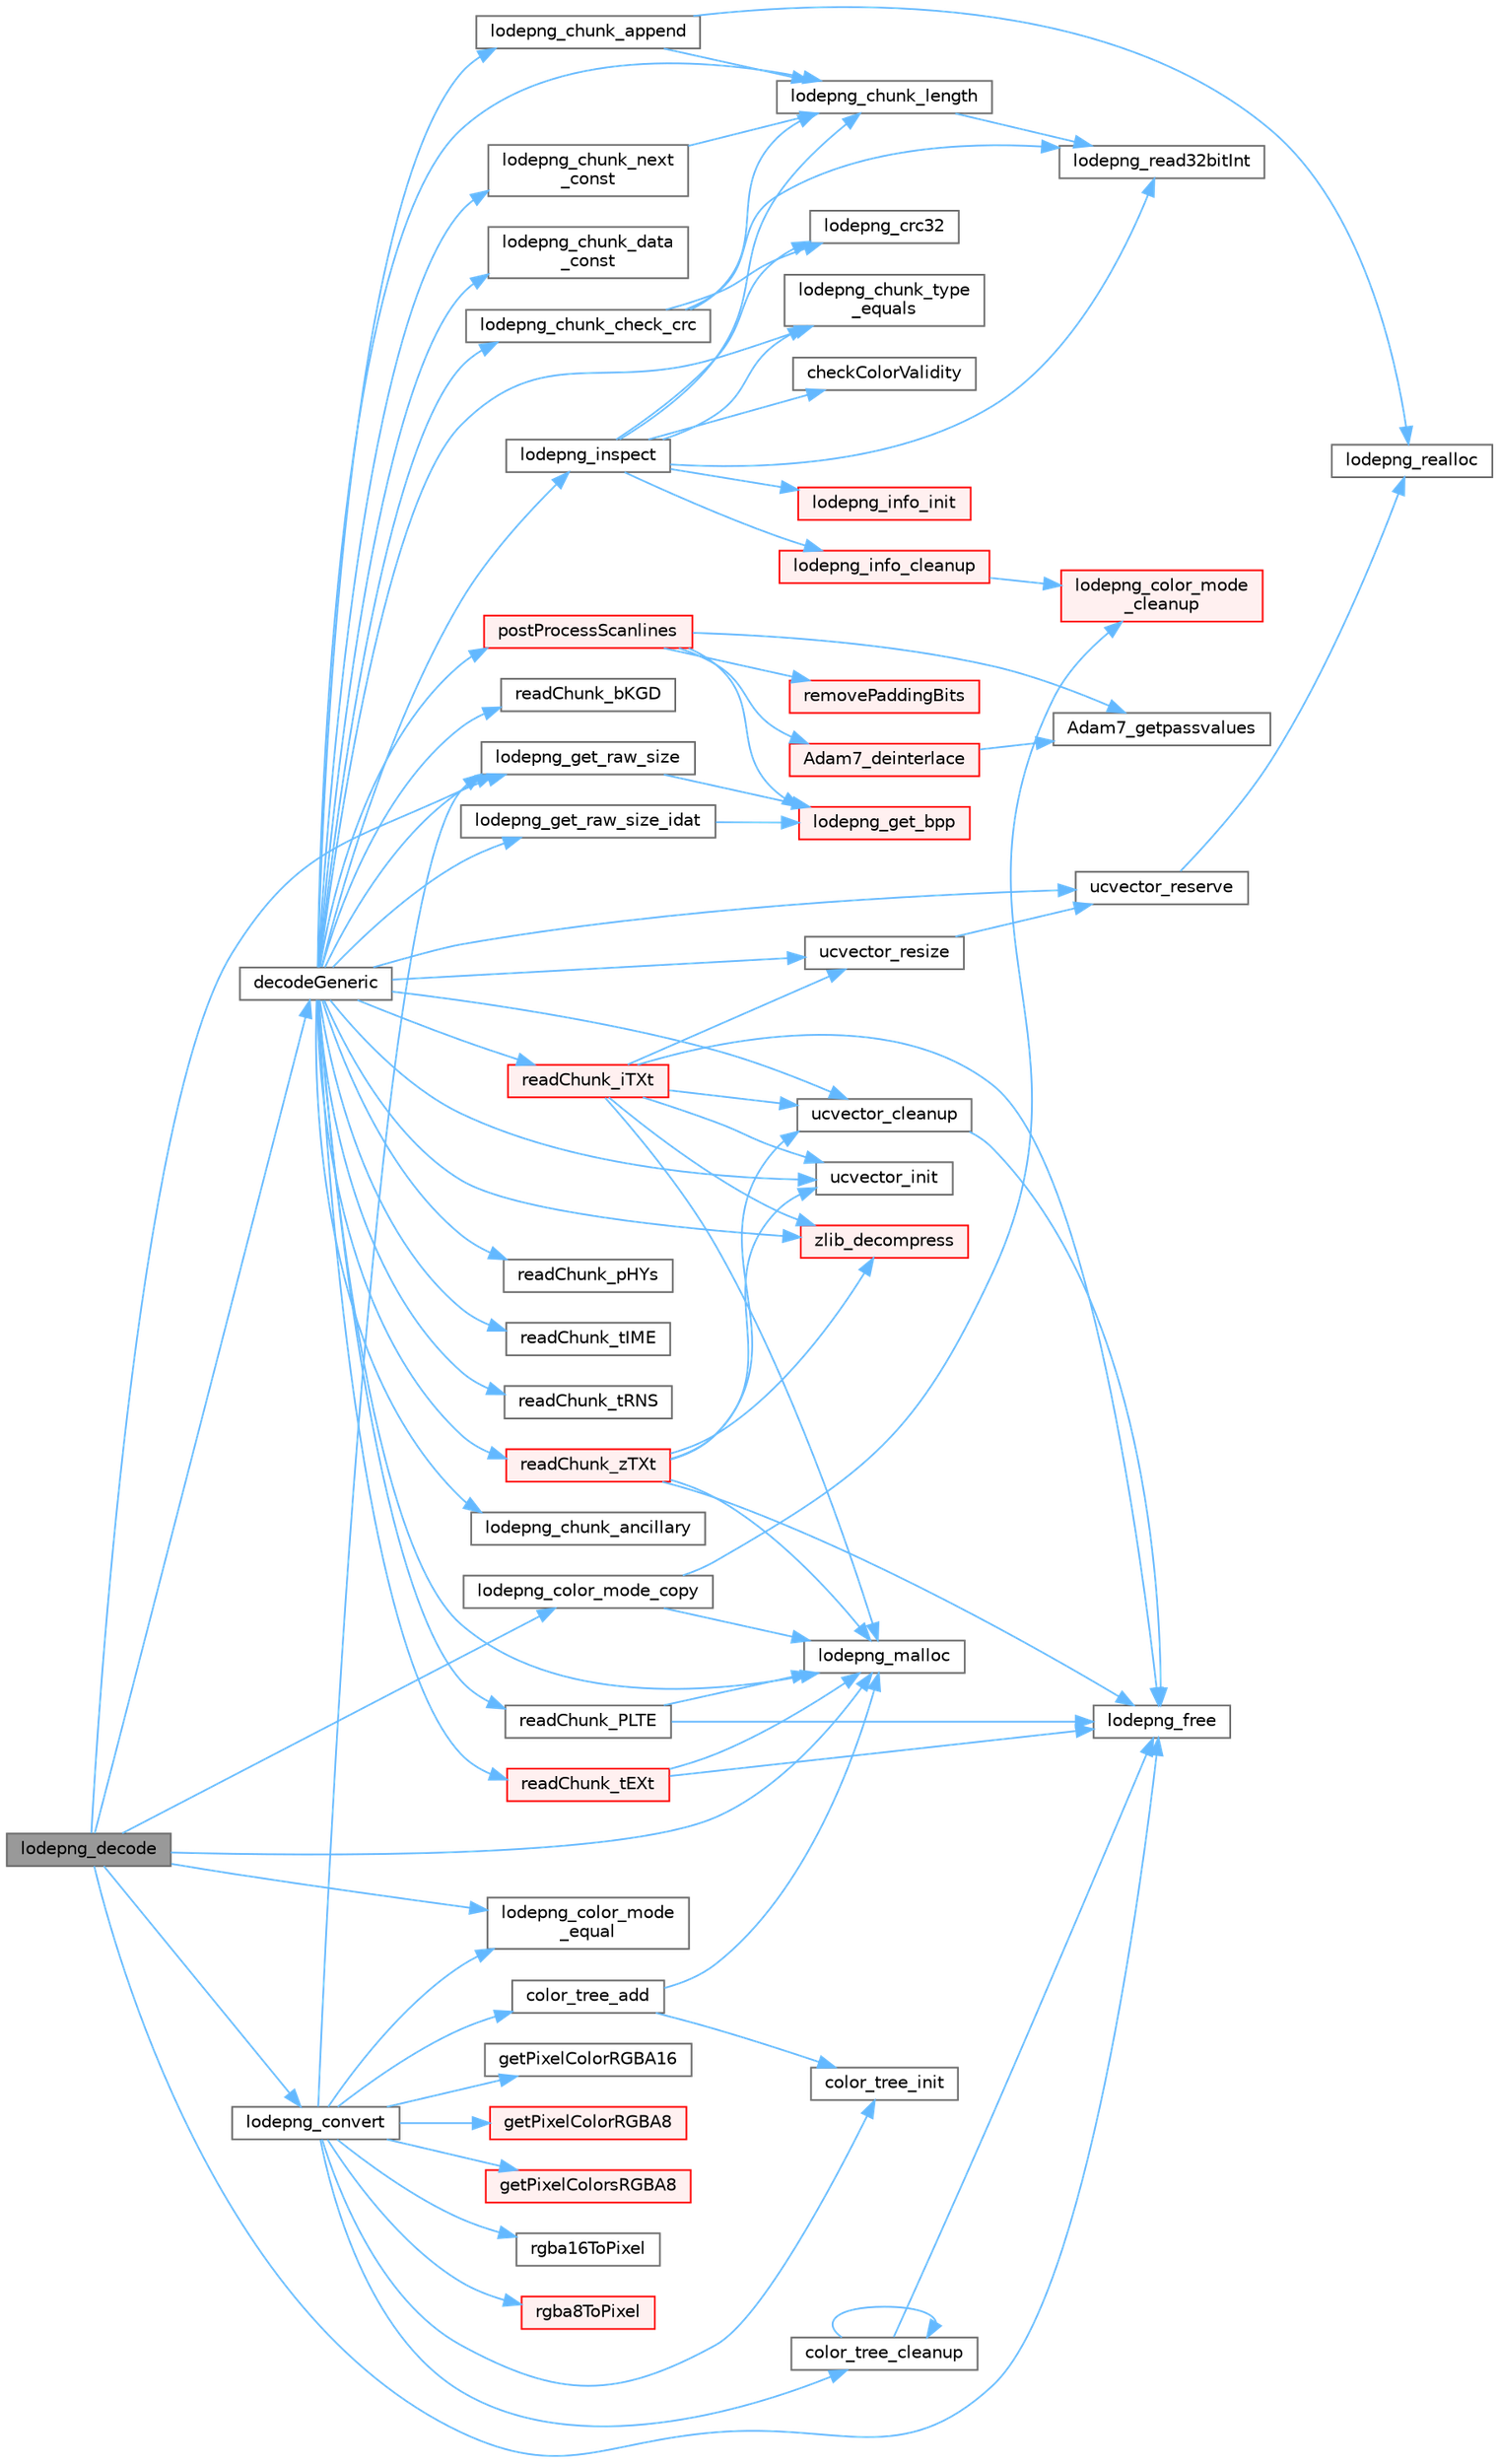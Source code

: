 digraph "lodepng_decode"
{
 // LATEX_PDF_SIZE
  bgcolor="transparent";
  edge [fontname=Helvetica,fontsize=10,labelfontname=Helvetica,labelfontsize=10];
  node [fontname=Helvetica,fontsize=10,shape=box,height=0.2,width=0.4];
  rankdir="LR";
  Node1 [id="Node000001",label="lodepng_decode",height=0.2,width=0.4,color="gray40", fillcolor="grey60", style="filled", fontcolor="black",tooltip=" "];
  Node1 -> Node2 [id="edge1_Node000001_Node000002",color="steelblue1",style="solid",tooltip=" "];
  Node2 [id="Node000002",label="decodeGeneric",height=0.2,width=0.4,color="grey40", fillcolor="white", style="filled",URL="$lodepng_8cpp.html#a8a00ea9640614259d37a92c655219554",tooltip=" "];
  Node2 -> Node3 [id="edge2_Node000002_Node000003",color="steelblue1",style="solid",tooltip=" "];
  Node3 [id="Node000003",label="lodepng_chunk_ancillary",height=0.2,width=0.4,color="grey40", fillcolor="white", style="filled",URL="$lodepng_8cpp.html#aabe8616184aa2adaa2a74ad989e6fb41",tooltip=" "];
  Node2 -> Node4 [id="edge3_Node000002_Node000004",color="steelblue1",style="solid",tooltip=" "];
  Node4 [id="Node000004",label="lodepng_chunk_append",height=0.2,width=0.4,color="grey40", fillcolor="white", style="filled",URL="$lodepng_8cpp.html#a865c89cf0456b876e3bd5698bc910336",tooltip=" "];
  Node4 -> Node5 [id="edge4_Node000004_Node000005",color="steelblue1",style="solid",tooltip=" "];
  Node5 [id="Node000005",label="lodepng_chunk_length",height=0.2,width=0.4,color="grey40", fillcolor="white", style="filled",URL="$lodepng_8cpp.html#ad52897a6aecee7dde053c468c6bedda2",tooltip=" "];
  Node5 -> Node6 [id="edge5_Node000005_Node000006",color="steelblue1",style="solid",tooltip=" "];
  Node6 [id="Node000006",label="lodepng_read32bitInt",height=0.2,width=0.4,color="grey40", fillcolor="white", style="filled",URL="$lodepng_8cpp.html#ae0cbc68bfc44dcf1f3186c076272113b",tooltip=" "];
  Node4 -> Node7 [id="edge6_Node000004_Node000007",color="steelblue1",style="solid",tooltip=" "];
  Node7 [id="Node000007",label="lodepng_realloc",height=0.2,width=0.4,color="grey40", fillcolor="white", style="filled",URL="$lodepng_8cpp.html#ad7375c56c635fedd36932cf21b703162",tooltip=" "];
  Node2 -> Node8 [id="edge7_Node000002_Node000008",color="steelblue1",style="solid",tooltip=" "];
  Node8 [id="Node000008",label="lodepng_chunk_check_crc",height=0.2,width=0.4,color="grey40", fillcolor="white", style="filled",URL="$lodepng_8cpp.html#a02091d970921c7b94c4e63821785f97a",tooltip=" "];
  Node8 -> Node5 [id="edge8_Node000008_Node000005",color="steelblue1",style="solid",tooltip=" "];
  Node8 -> Node9 [id="edge9_Node000008_Node000009",color="steelblue1",style="solid",tooltip=" "];
  Node9 [id="Node000009",label="lodepng_crc32",height=0.2,width=0.4,color="grey40", fillcolor="white", style="filled",URL="$lodepng_8cpp.html#a912814217b12a5e7a07f5ae745fc0701",tooltip=" "];
  Node8 -> Node6 [id="edge10_Node000008_Node000006",color="steelblue1",style="solid",tooltip=" "];
  Node2 -> Node10 [id="edge11_Node000002_Node000010",color="steelblue1",style="solid",tooltip=" "];
  Node10 [id="Node000010",label="lodepng_chunk_data\l_const",height=0.2,width=0.4,color="grey40", fillcolor="white", style="filled",URL="$lodepng_8cpp.html#a5e315b2a33544b8877e432adcc09e8e0",tooltip=" "];
  Node2 -> Node5 [id="edge12_Node000002_Node000005",color="steelblue1",style="solid",tooltip=" "];
  Node2 -> Node11 [id="edge13_Node000002_Node000011",color="steelblue1",style="solid",tooltip=" "];
  Node11 [id="Node000011",label="lodepng_chunk_next\l_const",height=0.2,width=0.4,color="grey40", fillcolor="white", style="filled",URL="$lodepng_8cpp.html#a3a821ed29e172e8f19848408599c75cf",tooltip=" "];
  Node11 -> Node5 [id="edge14_Node000011_Node000005",color="steelblue1",style="solid",tooltip=" "];
  Node2 -> Node12 [id="edge15_Node000002_Node000012",color="steelblue1",style="solid",tooltip=" "];
  Node12 [id="Node000012",label="lodepng_chunk_type\l_equals",height=0.2,width=0.4,color="grey40", fillcolor="white", style="filled",URL="$lodepng_8cpp.html#a5153305d442f8332326ef332316b06be",tooltip=" "];
  Node2 -> Node13 [id="edge16_Node000002_Node000013",color="steelblue1",style="solid",tooltip=" "];
  Node13 [id="Node000013",label="lodepng_get_raw_size",height=0.2,width=0.4,color="grey40", fillcolor="white", style="filled",URL="$lodepng_8cpp.html#a5861bf2c5a7c8976ea2dd6d21e8d58bd",tooltip=" "];
  Node13 -> Node14 [id="edge17_Node000013_Node000014",color="steelblue1",style="solid",tooltip=" "];
  Node14 [id="Node000014",label="lodepng_get_bpp",height=0.2,width=0.4,color="red", fillcolor="#FFF0F0", style="filled",URL="$lodepng_8cpp.html#a83344b5c8c5839ca42858dd3578220ef",tooltip=" "];
  Node2 -> Node17 [id="edge18_Node000002_Node000017",color="steelblue1",style="solid",tooltip=" "];
  Node17 [id="Node000017",label="lodepng_get_raw_size_idat",height=0.2,width=0.4,color="grey40", fillcolor="white", style="filled",URL="$lodepng_8cpp.html#abd86de60af830d70e54ec9d4bd9acb3b",tooltip=" "];
  Node17 -> Node14 [id="edge19_Node000017_Node000014",color="steelblue1",style="solid",tooltip=" "];
  Node2 -> Node18 [id="edge20_Node000002_Node000018",color="steelblue1",style="solid",tooltip=" "];
  Node18 [id="Node000018",label="lodepng_inspect",height=0.2,width=0.4,color="grey40", fillcolor="white", style="filled",URL="$lodepng_8cpp.html#a0bee70fa0a93ca4463b35a3ceb9910e3",tooltip=" "];
  Node18 -> Node19 [id="edge21_Node000018_Node000019",color="steelblue1",style="solid",tooltip=" "];
  Node19 [id="Node000019",label="checkColorValidity",height=0.2,width=0.4,color="grey40", fillcolor="white", style="filled",URL="$lodepng_8cpp.html#a82fb69d46cd6a5fce5bc16e33187c463",tooltip=" "];
  Node18 -> Node5 [id="edge22_Node000018_Node000005",color="steelblue1",style="solid",tooltip=" "];
  Node18 -> Node12 [id="edge23_Node000018_Node000012",color="steelblue1",style="solid",tooltip=" "];
  Node18 -> Node9 [id="edge24_Node000018_Node000009",color="steelblue1",style="solid",tooltip=" "];
  Node18 -> Node20 [id="edge25_Node000018_Node000020",color="steelblue1",style="solid",tooltip=" "];
  Node20 [id="Node000020",label="lodepng_info_cleanup",height=0.2,width=0.4,color="red", fillcolor="#FFF0F0", style="filled",URL="$lodepng_8cpp.html#ad4b9dc33569e24062e077f5a69ead178",tooltip=" "];
  Node20 -> Node21 [id="edge26_Node000020_Node000021",color="steelblue1",style="solid",tooltip=" "];
  Node21 [id="Node000021",label="lodepng_color_mode\l_cleanup",height=0.2,width=0.4,color="red", fillcolor="#FFF0F0", style="filled",URL="$lodepng_8cpp.html#ab1c7709a984d5842ab314cf5d2dc2dcc",tooltip=" "];
  Node18 -> Node28 [id="edge27_Node000018_Node000028",color="steelblue1",style="solid",tooltip=" "];
  Node28 [id="Node000028",label="lodepng_info_init",height=0.2,width=0.4,color="red", fillcolor="#FFF0F0", style="filled",URL="$lodepng_8cpp.html#ae50c1ddde2fa8004b46da433f3e20974",tooltip=" "];
  Node18 -> Node6 [id="edge28_Node000018_Node000006",color="steelblue1",style="solid",tooltip=" "];
  Node2 -> Node33 [id="edge29_Node000002_Node000033",color="steelblue1",style="solid",tooltip=" "];
  Node33 [id="Node000033",label="lodepng_malloc",height=0.2,width=0.4,color="grey40", fillcolor="white", style="filled",URL="$lodepng_8cpp.html#a15c8edd4f42cb9696d8f837113af9d30",tooltip=" "];
  Node2 -> Node34 [id="edge30_Node000002_Node000034",color="steelblue1",style="solid",tooltip=" "];
  Node34 [id="Node000034",label="postProcessScanlines",height=0.2,width=0.4,color="red", fillcolor="#FFF0F0", style="filled",URL="$lodepng_8cpp.html#a0dd02ca1504cab05af1e059978fb5246",tooltip=" "];
  Node34 -> Node35 [id="edge31_Node000034_Node000035",color="steelblue1",style="solid",tooltip=" "];
  Node35 [id="Node000035",label="Adam7_deinterlace",height=0.2,width=0.4,color="red", fillcolor="#FFF0F0", style="filled",URL="$lodepng_8cpp.html#abc9c979fbcf3d9913e29a057a308aa7d",tooltip=" "];
  Node35 -> Node36 [id="edge32_Node000035_Node000036",color="steelblue1",style="solid",tooltip=" "];
  Node36 [id="Node000036",label="Adam7_getpassvalues",height=0.2,width=0.4,color="grey40", fillcolor="white", style="filled",URL="$lodepng_8cpp.html#a18aff167f1895955ac0f831555e9cff3",tooltip=" "];
  Node34 -> Node36 [id="edge33_Node000034_Node000036",color="steelblue1",style="solid",tooltip=" "];
  Node34 -> Node14 [id="edge34_Node000034_Node000014",color="steelblue1",style="solid",tooltip=" "];
  Node34 -> Node39 [id="edge35_Node000034_Node000039",color="steelblue1",style="solid",tooltip=" "];
  Node39 [id="Node000039",label="removePaddingBits",height=0.2,width=0.4,color="red", fillcolor="#FFF0F0", style="filled",URL="$lodepng_8cpp.html#af809f4954916e3a7aadf36374480907b",tooltip=" "];
  Node2 -> Node44 [id="edge36_Node000002_Node000044",color="steelblue1",style="solid",tooltip=" "];
  Node44 [id="Node000044",label="readChunk_bKGD",height=0.2,width=0.4,color="grey40", fillcolor="white", style="filled",URL="$lodepng_8cpp.html#ae87caf20dd66924a8cdf142e5ab8e7ea",tooltip=" "];
  Node2 -> Node45 [id="edge37_Node000002_Node000045",color="steelblue1",style="solid",tooltip=" "];
  Node45 [id="Node000045",label="readChunk_iTXt",height=0.2,width=0.4,color="red", fillcolor="#FFF0F0", style="filled",URL="$lodepng_8cpp.html#a47a9d1ff468dfbaff7748f017c3d346c",tooltip=" "];
  Node45 -> Node23 [id="edge38_Node000045_Node000023",color="steelblue1",style="solid",tooltip=" "];
  Node23 [id="Node000023",label="lodepng_free",height=0.2,width=0.4,color="grey40", fillcolor="white", style="filled",URL="$lodepng_8cpp.html#a5cabd4078527ba33b78791fac7e8b15c",tooltip=" "];
  Node45 -> Node33 [id="edge39_Node000045_Node000033",color="steelblue1",style="solid",tooltip=" "];
  Node45 -> Node50 [id="edge40_Node000045_Node000050",color="steelblue1",style="solid",tooltip=" "];
  Node50 [id="Node000050",label="ucvector_cleanup",height=0.2,width=0.4,color="grey40", fillcolor="white", style="filled",URL="$lodepng_8cpp.html#ad689bf84470238e26b01524631d778ec",tooltip=" "];
  Node50 -> Node23 [id="edge41_Node000050_Node000023",color="steelblue1",style="solid",tooltip=" "];
  Node45 -> Node51 [id="edge42_Node000045_Node000051",color="steelblue1",style="solid",tooltip=" "];
  Node51 [id="Node000051",label="ucvector_init",height=0.2,width=0.4,color="grey40", fillcolor="white", style="filled",URL="$lodepng_8cpp.html#a1b58c07819eec4ff7e903138c08eb502",tooltip=" "];
  Node45 -> Node53 [id="edge43_Node000045_Node000053",color="steelblue1",style="solid",tooltip=" "];
  Node53 [id="Node000053",label="ucvector_resize",height=0.2,width=0.4,color="grey40", fillcolor="white", style="filled",URL="$lodepng_8cpp.html#ae4e2da90ae4abb858852f211eb28d622",tooltip=" "];
  Node53 -> Node54 [id="edge44_Node000053_Node000054",color="steelblue1",style="solid",tooltip=" "];
  Node54 [id="Node000054",label="ucvector_reserve",height=0.2,width=0.4,color="grey40", fillcolor="white", style="filled",URL="$lodepng_8cpp.html#ac03e508691c2826ee4065627465ccb4a",tooltip=" "];
  Node54 -> Node7 [id="edge45_Node000054_Node000007",color="steelblue1",style="solid",tooltip=" "];
  Node45 -> Node55 [id="edge46_Node000045_Node000055",color="steelblue1",style="solid",tooltip=" "];
  Node55 [id="Node000055",label="zlib_decompress",height=0.2,width=0.4,color="red", fillcolor="#FFF0F0", style="filled",URL="$lodepng_8cpp.html#ae06154c06600720b6c5727ba57519c36",tooltip=" "];
  Node2 -> Node82 [id="edge47_Node000002_Node000082",color="steelblue1",style="solid",tooltip=" "];
  Node82 [id="Node000082",label="readChunk_pHYs",height=0.2,width=0.4,color="grey40", fillcolor="white", style="filled",URL="$lodepng_8cpp.html#af37ead0521e128d15f14e28237a07e91",tooltip=" "];
  Node2 -> Node83 [id="edge48_Node000002_Node000083",color="steelblue1",style="solid",tooltip=" "];
  Node83 [id="Node000083",label="readChunk_PLTE",height=0.2,width=0.4,color="grey40", fillcolor="white", style="filled",URL="$lodepng_8cpp.html#aae793be5b27e93933301f1213967efd5",tooltip=" "];
  Node83 -> Node23 [id="edge49_Node000083_Node000023",color="steelblue1",style="solid",tooltip=" "];
  Node83 -> Node33 [id="edge50_Node000083_Node000033",color="steelblue1",style="solid",tooltip=" "];
  Node2 -> Node84 [id="edge51_Node000002_Node000084",color="steelblue1",style="solid",tooltip=" "];
  Node84 [id="Node000084",label="readChunk_tEXt",height=0.2,width=0.4,color="red", fillcolor="#FFF0F0", style="filled",URL="$lodepng_8cpp.html#a303d52cc646ea50af9c84d18a69033b4",tooltip=" "];
  Node84 -> Node23 [id="edge52_Node000084_Node000023",color="steelblue1",style="solid",tooltip=" "];
  Node84 -> Node33 [id="edge53_Node000084_Node000033",color="steelblue1",style="solid",tooltip=" "];
  Node2 -> Node86 [id="edge54_Node000002_Node000086",color="steelblue1",style="solid",tooltip=" "];
  Node86 [id="Node000086",label="readChunk_tIME",height=0.2,width=0.4,color="grey40", fillcolor="white", style="filled",URL="$lodepng_8cpp.html#af68e84a1195f275f37e09896985bed96",tooltip=" "];
  Node2 -> Node87 [id="edge55_Node000002_Node000087",color="steelblue1",style="solid",tooltip=" "];
  Node87 [id="Node000087",label="readChunk_tRNS",height=0.2,width=0.4,color="grey40", fillcolor="white", style="filled",URL="$lodepng_8cpp.html#a225d94ed715bb608c813059236fbf72a",tooltip=" "];
  Node2 -> Node88 [id="edge56_Node000002_Node000088",color="steelblue1",style="solid",tooltip=" "];
  Node88 [id="Node000088",label="readChunk_zTXt",height=0.2,width=0.4,color="red", fillcolor="#FFF0F0", style="filled",URL="$lodepng_8cpp.html#a3bb6b3845f0f74daf94074e66af29da1",tooltip=" "];
  Node88 -> Node23 [id="edge57_Node000088_Node000023",color="steelblue1",style="solid",tooltip=" "];
  Node88 -> Node33 [id="edge58_Node000088_Node000033",color="steelblue1",style="solid",tooltip=" "];
  Node88 -> Node50 [id="edge59_Node000088_Node000050",color="steelblue1",style="solid",tooltip=" "];
  Node88 -> Node51 [id="edge60_Node000088_Node000051",color="steelblue1",style="solid",tooltip=" "];
  Node88 -> Node55 [id="edge61_Node000088_Node000055",color="steelblue1",style="solid",tooltip=" "];
  Node2 -> Node50 [id="edge62_Node000002_Node000050",color="steelblue1",style="solid",tooltip=" "];
  Node2 -> Node51 [id="edge63_Node000002_Node000051",color="steelblue1",style="solid",tooltip=" "];
  Node2 -> Node54 [id="edge64_Node000002_Node000054",color="steelblue1",style="solid",tooltip=" "];
  Node2 -> Node53 [id="edge65_Node000002_Node000053",color="steelblue1",style="solid",tooltip=" "];
  Node2 -> Node55 [id="edge66_Node000002_Node000055",color="steelblue1",style="solid",tooltip=" "];
  Node1 -> Node89 [id="edge67_Node000001_Node000089",color="steelblue1",style="solid",tooltip=" "];
  Node89 [id="Node000089",label="lodepng_color_mode_copy",height=0.2,width=0.4,color="grey40", fillcolor="white", style="filled",URL="$lodepng_8cpp.html#a7801819a161b96f65259680126e270f1",tooltip=" "];
  Node89 -> Node21 [id="edge68_Node000089_Node000021",color="steelblue1",style="solid",tooltip=" "];
  Node89 -> Node33 [id="edge69_Node000089_Node000033",color="steelblue1",style="solid",tooltip=" "];
  Node1 -> Node90 [id="edge70_Node000001_Node000090",color="steelblue1",style="solid",tooltip=" "];
  Node90 [id="Node000090",label="lodepng_color_mode\l_equal",height=0.2,width=0.4,color="grey40", fillcolor="white", style="filled",URL="$lodepng_8cpp.html#aa2781df4d5704a3daa132056d411dbd5",tooltip=" "];
  Node1 -> Node91 [id="edge71_Node000001_Node000091",color="steelblue1",style="solid",tooltip=" "];
  Node91 [id="Node000091",label="lodepng_convert",height=0.2,width=0.4,color="grey40", fillcolor="white", style="filled",URL="$lodepng_8cpp.html#abd20ba96aa7a2e3d782204c604baab09",tooltip=" "];
  Node91 -> Node92 [id="edge72_Node000091_Node000092",color="steelblue1",style="solid",tooltip=" "];
  Node92 [id="Node000092",label="color_tree_add",height=0.2,width=0.4,color="grey40", fillcolor="white", style="filled",URL="$lodepng_8cpp.html#aa46975c6bbcf93a68f6b62253f3caf1e",tooltip=" "];
  Node92 -> Node93 [id="edge73_Node000092_Node000093",color="steelblue1",style="solid",tooltip=" "];
  Node93 [id="Node000093",label="color_tree_init",height=0.2,width=0.4,color="grey40", fillcolor="white", style="filled",URL="$lodepng_8cpp.html#aa74699e8ee61d176da398bb2e3b90bb2",tooltip=" "];
  Node92 -> Node33 [id="edge74_Node000092_Node000033",color="steelblue1",style="solid",tooltip=" "];
  Node91 -> Node94 [id="edge75_Node000091_Node000094",color="steelblue1",style="solid",tooltip=" "];
  Node94 [id="Node000094",label="color_tree_cleanup",height=0.2,width=0.4,color="grey40", fillcolor="white", style="filled",URL="$lodepng_8cpp.html#a561706f2a518dd06d27bf0447ea3539d",tooltip=" "];
  Node94 -> Node94 [id="edge76_Node000094_Node000094",color="steelblue1",style="solid",tooltip=" "];
  Node94 -> Node23 [id="edge77_Node000094_Node000023",color="steelblue1",style="solid",tooltip=" "];
  Node91 -> Node93 [id="edge78_Node000091_Node000093",color="steelblue1",style="solid",tooltip=" "];
  Node91 -> Node95 [id="edge79_Node000091_Node000095",color="steelblue1",style="solid",tooltip=" "];
  Node95 [id="Node000095",label="getPixelColorRGBA16",height=0.2,width=0.4,color="grey40", fillcolor="white", style="filled",URL="$lodepng_8cpp.html#af0ee0fdc57a1031dbd0f003255e40993",tooltip=" "];
  Node91 -> Node96 [id="edge80_Node000091_Node000096",color="steelblue1",style="solid",tooltip=" "];
  Node96 [id="Node000096",label="getPixelColorRGBA8",height=0.2,width=0.4,color="red", fillcolor="#FFF0F0", style="filled",URL="$lodepng_8cpp.html#a42d17731df8bbf57cdc0979b54586940",tooltip=" "];
  Node91 -> Node98 [id="edge81_Node000091_Node000098",color="steelblue1",style="solid",tooltip=" "];
  Node98 [id="Node000098",label="getPixelColorsRGBA8",height=0.2,width=0.4,color="red", fillcolor="#FFF0F0", style="filled",URL="$lodepng_8cpp.html#a72f742318aa70cfe2ce8a8672aade055",tooltip=" "];
  Node91 -> Node90 [id="edge82_Node000091_Node000090",color="steelblue1",style="solid",tooltip=" "];
  Node91 -> Node13 [id="edge83_Node000091_Node000013",color="steelblue1",style="solid",tooltip=" "];
  Node91 -> Node99 [id="edge84_Node000091_Node000099",color="steelblue1",style="solid",tooltip=" "];
  Node99 [id="Node000099",label="rgba16ToPixel",height=0.2,width=0.4,color="grey40", fillcolor="white", style="filled",URL="$lodepng_8cpp.html#a21f6730f1d0af824c647ceab81d2b41c",tooltip=" "];
  Node91 -> Node100 [id="edge85_Node000091_Node000100",color="steelblue1",style="solid",tooltip=" "];
  Node100 [id="Node000100",label="rgba8ToPixel",height=0.2,width=0.4,color="red", fillcolor="#FFF0F0", style="filled",URL="$lodepng_8cpp.html#aa0a383c090779fbb6553cf0f64c1ac16",tooltip=" "];
  Node1 -> Node23 [id="edge86_Node000001_Node000023",color="steelblue1",style="solid",tooltip=" "];
  Node1 -> Node13 [id="edge87_Node000001_Node000013",color="steelblue1",style="solid",tooltip=" "];
  Node1 -> Node33 [id="edge88_Node000001_Node000033",color="steelblue1",style="solid",tooltip=" "];
}
